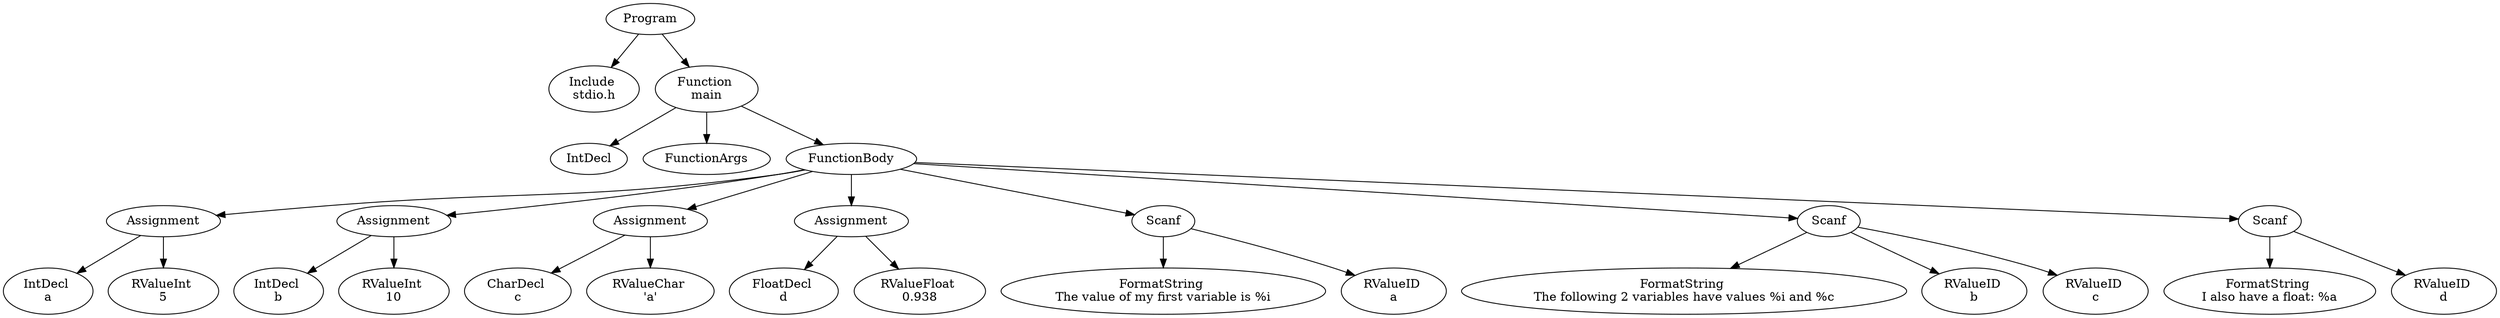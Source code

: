 digraph AST {
2 [label="Program"];
3 [label="Include \nstdio.h"];
4 [label="Function \nmain"];
5 [label="IntDecl"];
6 [label="FunctionArgs"];
7 [label="FunctionBody"];
8 [label="Assignment"];
9 [label="IntDecl \na"];
10 [label="RValueInt \n5"];
8 -> 9;
8 -> 10;
11 [label="Assignment"];
12 [label="IntDecl \nb"];
13 [label="RValueInt \n10"];
11 -> 12;
11 -> 13;
14 [label="Assignment"];
15 [label="CharDecl \nc"];
16 [label="RValueChar \n'a'"];
14 -> 15;
14 -> 16;
17 [label="Assignment"];
18 [label="FloatDecl \nd"];
19 [label="RValueFloat \n0.938"];
17 -> 18;
17 -> 19;
20 [label="Scanf"];
21 [label="FormatString \nThe value of my first variable is %i"];
22 [label="RValueID \na"];
20 -> 21;
20 -> 22;
23 [label="Scanf"];
24 [label="FormatString \nThe following 2 variables have values %i and %c"];
25 [label="RValueID \nb"];
26 [label="RValueID \nc"];
23 -> 24;
23 -> 25;
23 -> 26;
27 [label="Scanf"];
28 [label="FormatString \nI also have a float: %a"];
29 [label="RValueID \nd"];
27 -> 28;
27 -> 29;
7 -> 8;
7 -> 11;
7 -> 14;
7 -> 17;
7 -> 20;
7 -> 23;
7 -> 27;
4 -> 5;
4 -> 6;
4 -> 7;
2 -> 3;
2 -> 4;
}